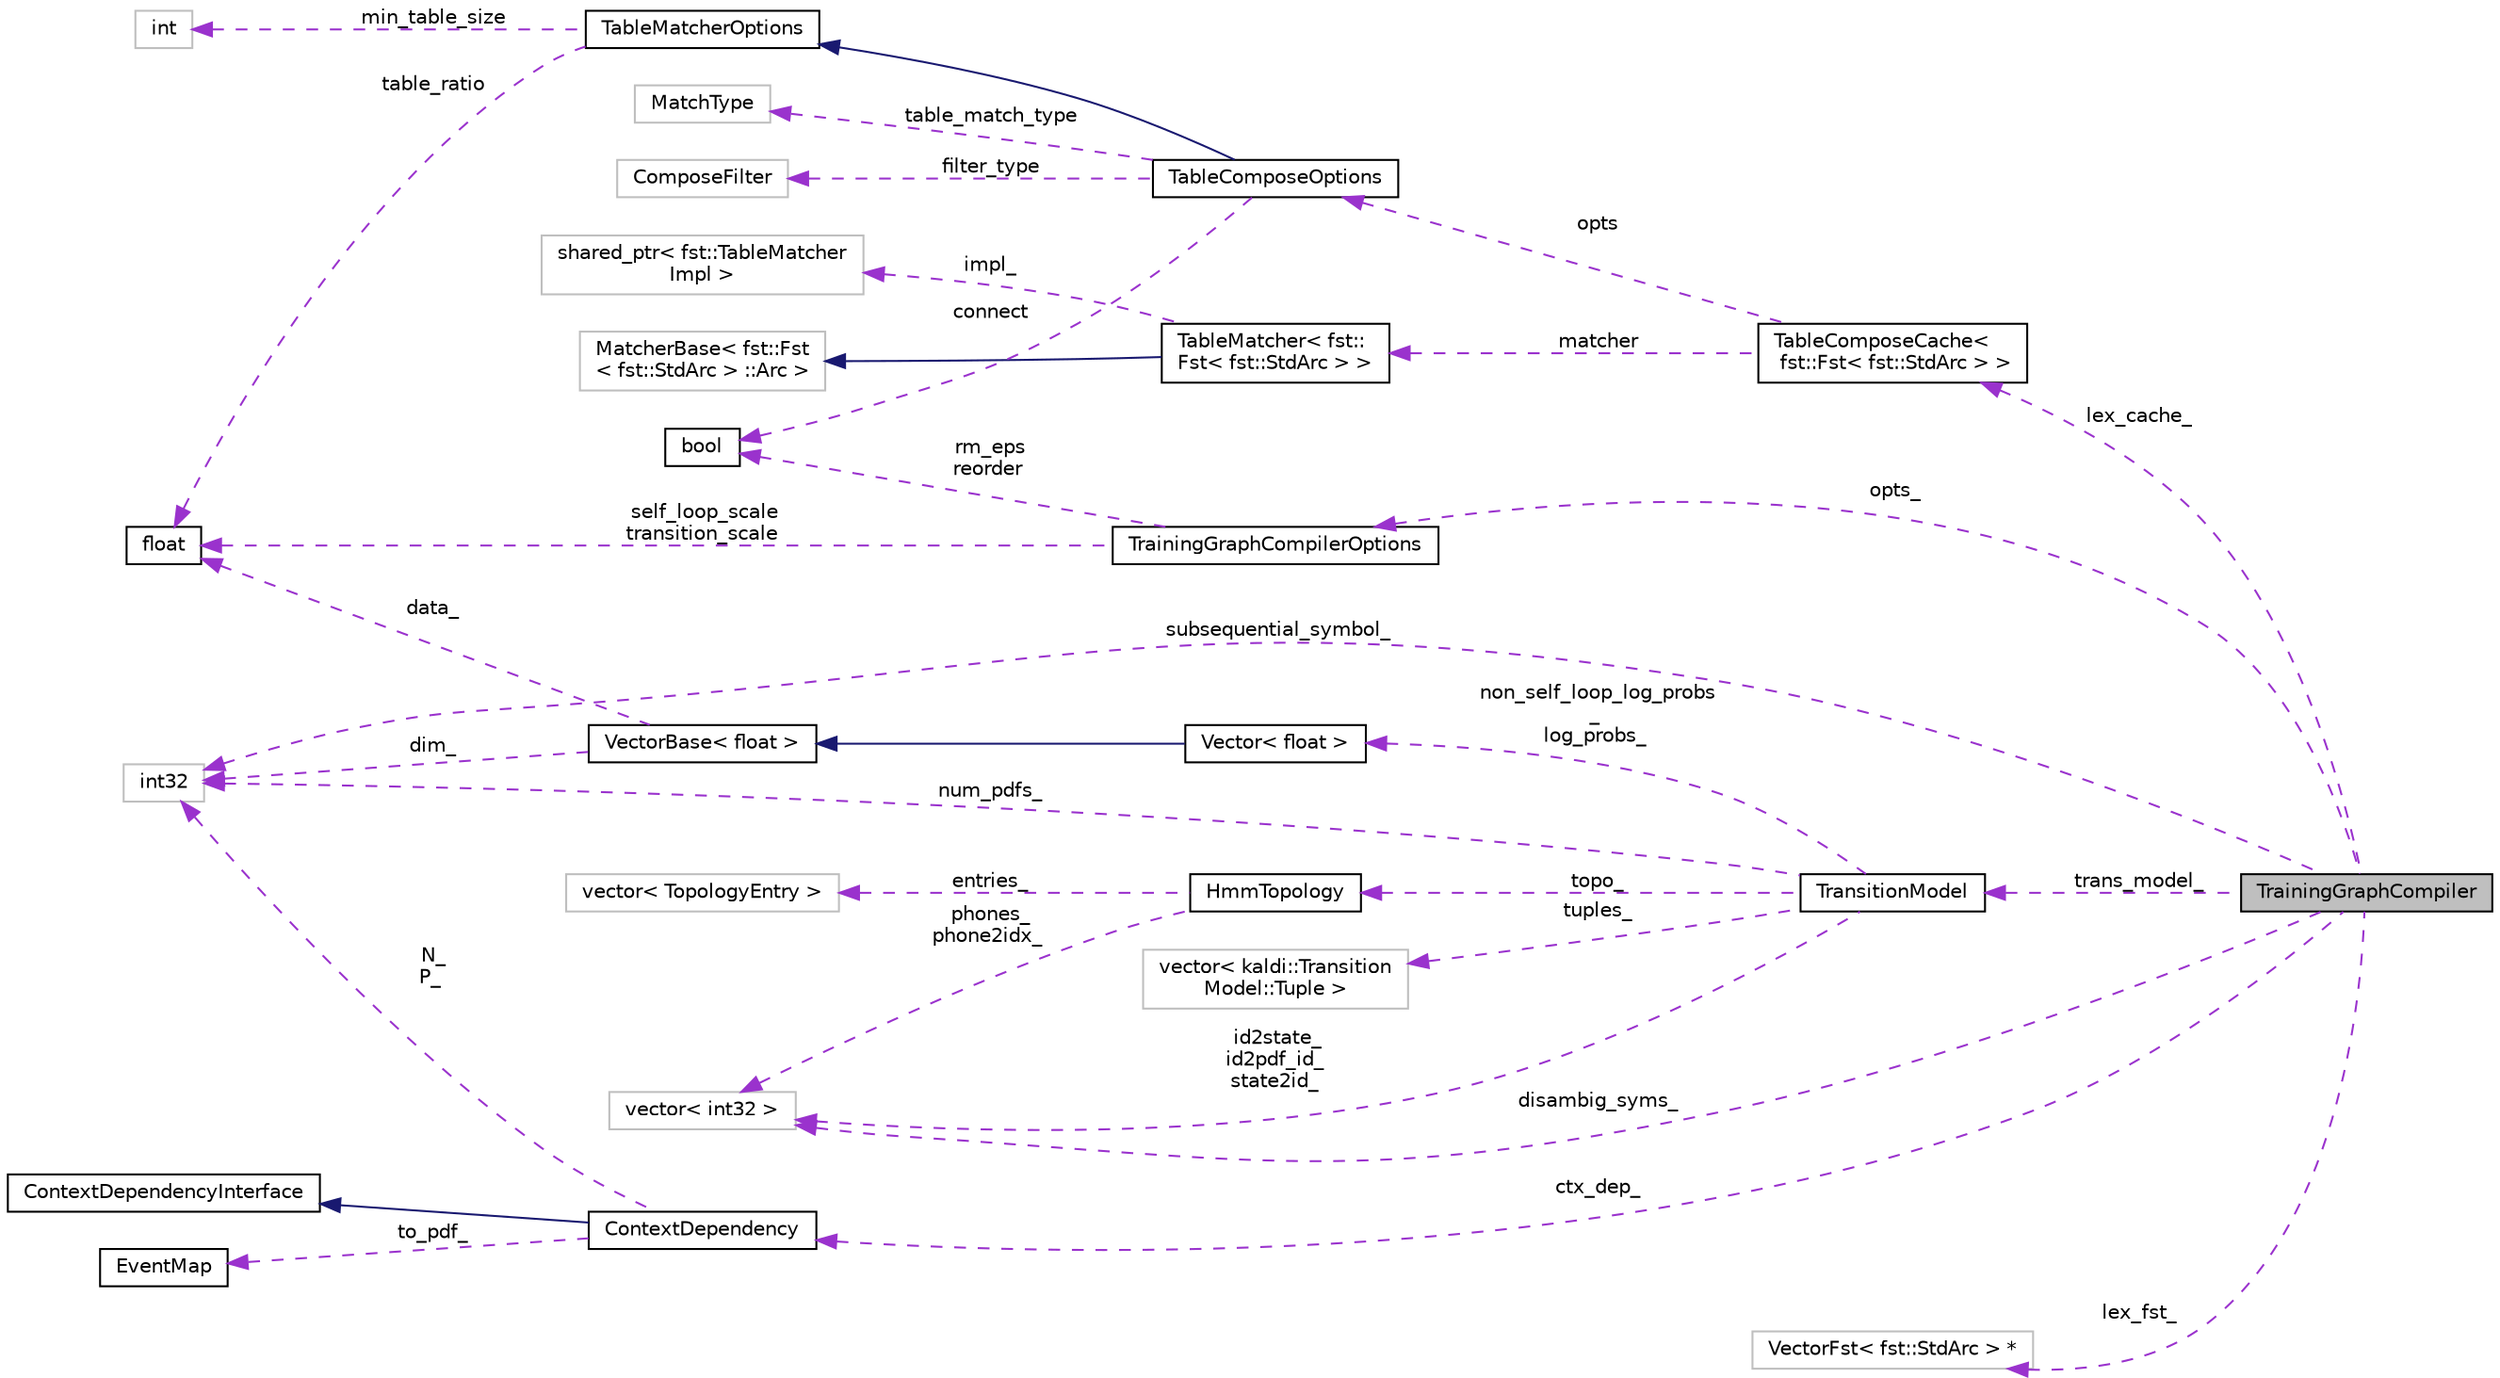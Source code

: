 digraph "TrainingGraphCompiler"
{
  edge [fontname="Helvetica",fontsize="10",labelfontname="Helvetica",labelfontsize="10"];
  node [fontname="Helvetica",fontsize="10",shape=record];
  rankdir="LR";
  Node1 [label="TrainingGraphCompiler",height=0.2,width=0.4,color="black", fillcolor="grey75", style="filled", fontcolor="black"];
  Node2 -> Node1 [dir="back",color="darkorchid3",fontsize="10",style="dashed",label=" lex_cache_" ,fontname="Helvetica"];
  Node2 [label="TableComposeCache\<\l fst::Fst\< fst::StdArc \> \>",height=0.2,width=0.4,color="black", fillcolor="white", style="filled",URL="$structfst_1_1TableComposeCache.html"];
  Node3 -> Node2 [dir="back",color="darkorchid3",fontsize="10",style="dashed",label=" matcher" ,fontname="Helvetica"];
  Node3 [label="TableMatcher\< fst::\lFst\< fst::StdArc \> \>",height=0.2,width=0.4,color="black", fillcolor="white", style="filled",URL="$classfst_1_1TableMatcher.html"];
  Node4 -> Node3 [dir="back",color="midnightblue",fontsize="10",style="solid",fontname="Helvetica"];
  Node4 [label="MatcherBase\< fst::Fst\l\< fst::StdArc \> ::Arc \>",height=0.2,width=0.4,color="grey75", fillcolor="white", style="filled"];
  Node5 -> Node3 [dir="back",color="darkorchid3",fontsize="10",style="dashed",label=" impl_" ,fontname="Helvetica"];
  Node5 [label="shared_ptr\< fst::TableMatcher\lImpl \>",height=0.2,width=0.4,color="grey75", fillcolor="white", style="filled"];
  Node6 -> Node2 [dir="back",color="darkorchid3",fontsize="10",style="dashed",label=" opts" ,fontname="Helvetica"];
  Node6 [label="TableComposeOptions",height=0.2,width=0.4,color="black", fillcolor="white", style="filled",URL="$structfst_1_1TableComposeOptions.html"];
  Node7 -> Node6 [dir="back",color="midnightblue",fontsize="10",style="solid",fontname="Helvetica"];
  Node7 [label="TableMatcherOptions",height=0.2,width=0.4,color="black", fillcolor="white", style="filled",URL="$structfst_1_1TableMatcherOptions.html",tooltip="TableMatcher is a matcher specialized for the case where the output side of the left FST always has e..."];
  Node8 -> Node7 [dir="back",color="darkorchid3",fontsize="10",style="dashed",label=" table_ratio" ,fontname="Helvetica"];
  Node8 [label="float",height=0.2,width=0.4,color="black", fillcolor="white", style="filled",URL="$classfloat.html"];
  Node9 -> Node7 [dir="back",color="darkorchid3",fontsize="10",style="dashed",label=" min_table_size" ,fontname="Helvetica"];
  Node9 [label="int",height=0.2,width=0.4,color="grey75", fillcolor="white", style="filled"];
  Node10 -> Node6 [dir="back",color="darkorchid3",fontsize="10",style="dashed",label=" table_match_type" ,fontname="Helvetica"];
  Node10 [label="MatchType",height=0.2,width=0.4,color="grey75", fillcolor="white", style="filled"];
  Node11 -> Node6 [dir="back",color="darkorchid3",fontsize="10",style="dashed",label=" connect" ,fontname="Helvetica"];
  Node11 [label="bool",height=0.2,width=0.4,color="black", fillcolor="white", style="filled",URL="$classbool.html"];
  Node12 -> Node6 [dir="back",color="darkorchid3",fontsize="10",style="dashed",label=" filter_type" ,fontname="Helvetica"];
  Node12 [label="ComposeFilter",height=0.2,width=0.4,color="grey75", fillcolor="white", style="filled"];
  Node13 -> Node1 [dir="back",color="darkorchid3",fontsize="10",style="dashed",label=" opts_" ,fontname="Helvetica"];
  Node13 [label="TrainingGraphCompilerOptions",height=0.2,width=0.4,color="black", fillcolor="white", style="filled",URL="$structkaldi_1_1TrainingGraphCompilerOptions.html"];
  Node8 -> Node13 [dir="back",color="darkorchid3",fontsize="10",style="dashed",label=" self_loop_scale\ntransition_scale" ,fontname="Helvetica"];
  Node11 -> Node13 [dir="back",color="darkorchid3",fontsize="10",style="dashed",label=" rm_eps\nreorder" ,fontname="Helvetica"];
  Node14 -> Node1 [dir="back",color="darkorchid3",fontsize="10",style="dashed",label=" disambig_syms_" ,fontname="Helvetica"];
  Node14 [label="vector\< int32 \>",height=0.2,width=0.4,color="grey75", fillcolor="white", style="filled"];
  Node15 -> Node1 [dir="back",color="darkorchid3",fontsize="10",style="dashed",label=" lex_fst_" ,fontname="Helvetica"];
  Node15 [label="VectorFst\< fst::StdArc \> *",height=0.2,width=0.4,color="grey75", fillcolor="white", style="filled"];
  Node16 -> Node1 [dir="back",color="darkorchid3",fontsize="10",style="dashed",label=" ctx_dep_" ,fontname="Helvetica"];
  Node16 [label="ContextDependency",height=0.2,width=0.4,color="black", fillcolor="white", style="filled",URL="$classkaldi_1_1ContextDependency.html"];
  Node17 -> Node16 [dir="back",color="midnightblue",fontsize="10",style="solid",fontname="Helvetica"];
  Node17 [label="ContextDependencyInterface",height=0.2,width=0.4,color="black", fillcolor="white", style="filled",URL="$classkaldi_1_1ContextDependencyInterface.html",tooltip="context-dep-itf.h provides a link between the tree-building code in ../tree/, and the FST code in ..."];
  Node18 -> Node16 [dir="back",color="darkorchid3",fontsize="10",style="dashed",label=" to_pdf_" ,fontname="Helvetica"];
  Node18 [label="EventMap",height=0.2,width=0.4,color="black", fillcolor="white", style="filled",URL="$classkaldi_1_1EventMap.html",tooltip="A class that is capable of representing a generic mapping from EventType (which is a vector of (key..."];
  Node19 -> Node16 [dir="back",color="darkorchid3",fontsize="10",style="dashed",label=" N_\nP_" ,fontname="Helvetica"];
  Node19 [label="int32",height=0.2,width=0.4,color="grey75", fillcolor="white", style="filled"];
  Node19 -> Node1 [dir="back",color="darkorchid3",fontsize="10",style="dashed",label=" subsequential_symbol_" ,fontname="Helvetica"];
  Node20 -> Node1 [dir="back",color="darkorchid3",fontsize="10",style="dashed",label=" trans_model_" ,fontname="Helvetica"];
  Node20 [label="TransitionModel",height=0.2,width=0.4,color="black", fillcolor="white", style="filled",URL="$classkaldi_1_1TransitionModel.html"];
  Node21 -> Node20 [dir="back",color="darkorchid3",fontsize="10",style="dashed",label=" topo_" ,fontname="Helvetica"];
  Node21 [label="HmmTopology",height=0.2,width=0.4,color="black", fillcolor="white", style="filled",URL="$classkaldi_1_1HmmTopology.html",tooltip="A class for storing topology information for phones. "];
  Node14 -> Node21 [dir="back",color="darkorchid3",fontsize="10",style="dashed",label=" phones_\nphone2idx_" ,fontname="Helvetica"];
  Node22 -> Node21 [dir="back",color="darkorchid3",fontsize="10",style="dashed",label=" entries_" ,fontname="Helvetica"];
  Node22 [label="vector\< TopologyEntry \>",height=0.2,width=0.4,color="grey75", fillcolor="white", style="filled"];
  Node14 -> Node20 [dir="back",color="darkorchid3",fontsize="10",style="dashed",label=" id2state_\nid2pdf_id_\nstate2id_" ,fontname="Helvetica"];
  Node23 -> Node20 [dir="back",color="darkorchid3",fontsize="10",style="dashed",label=" tuples_" ,fontname="Helvetica"];
  Node23 [label="vector\< kaldi::Transition\lModel::Tuple \>",height=0.2,width=0.4,color="grey75", fillcolor="white", style="filled"];
  Node24 -> Node20 [dir="back",color="darkorchid3",fontsize="10",style="dashed",label=" non_self_loop_log_probs\l_\nlog_probs_" ,fontname="Helvetica"];
  Node24 [label="Vector\< float \>",height=0.2,width=0.4,color="black", fillcolor="white", style="filled",URL="$classkaldi_1_1Vector.html"];
  Node25 -> Node24 [dir="back",color="midnightblue",fontsize="10",style="solid",fontname="Helvetica"];
  Node25 [label="VectorBase\< float \>",height=0.2,width=0.4,color="black", fillcolor="white", style="filled",URL="$classkaldi_1_1VectorBase.html"];
  Node8 -> Node25 [dir="back",color="darkorchid3",fontsize="10",style="dashed",label=" data_" ,fontname="Helvetica"];
  Node19 -> Node25 [dir="back",color="darkorchid3",fontsize="10",style="dashed",label=" dim_" ,fontname="Helvetica"];
  Node19 -> Node20 [dir="back",color="darkorchid3",fontsize="10",style="dashed",label=" num_pdfs_" ,fontname="Helvetica"];
}
